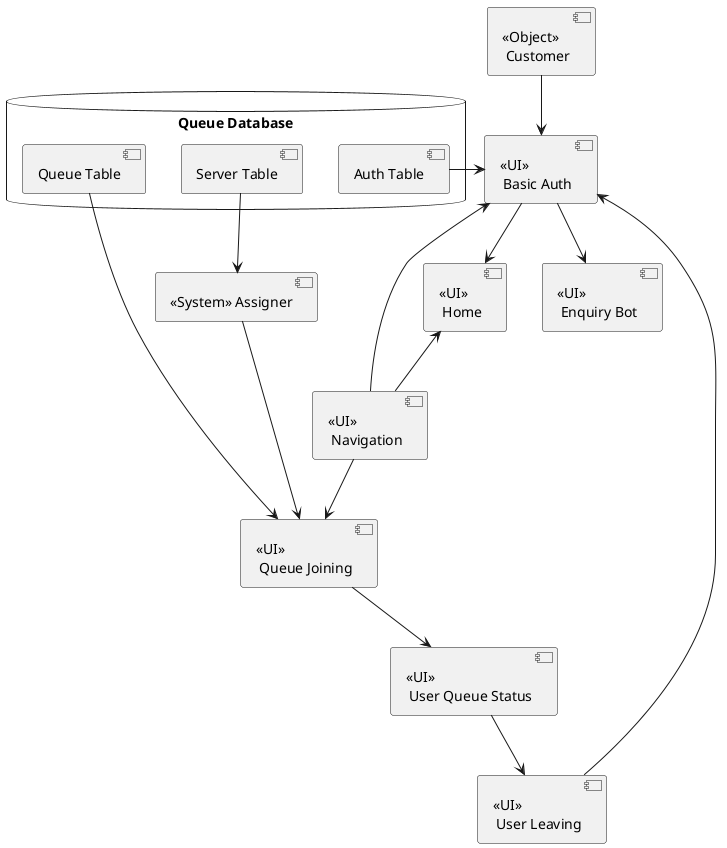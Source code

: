 @startuml Customer Component
' !theme aws-Orange

[<<Object>> \n Customer] as customer
[<<UI>> \n Basic Auth] as auth
[<<UI>> \n Home] as home
[<<UI>> \n Navigation] as nav
[<<UI>> \n Enquiry Bot] as chatbot
[<<UI>> \n Queue Joining] as join
[<<UI>> \n User Queue Status] as status
[<<UI>> \n User Leaving] as leave

[<<System>> Assigner] as assign


customer --> auth  
auth --> home
auth --> chatbot
home <-- nav
auth <- nav
nav --> join
join --> status
status --> leave
leave --> auth


database "Queue Database" {
    [Auth Table] as auth_db
    [Queue Table] as queue_db
    [Server Table] as serve_db
    
}

auth_db -> auth
queue_db -> join
serve_db --> assign
assign --> join

@enduml